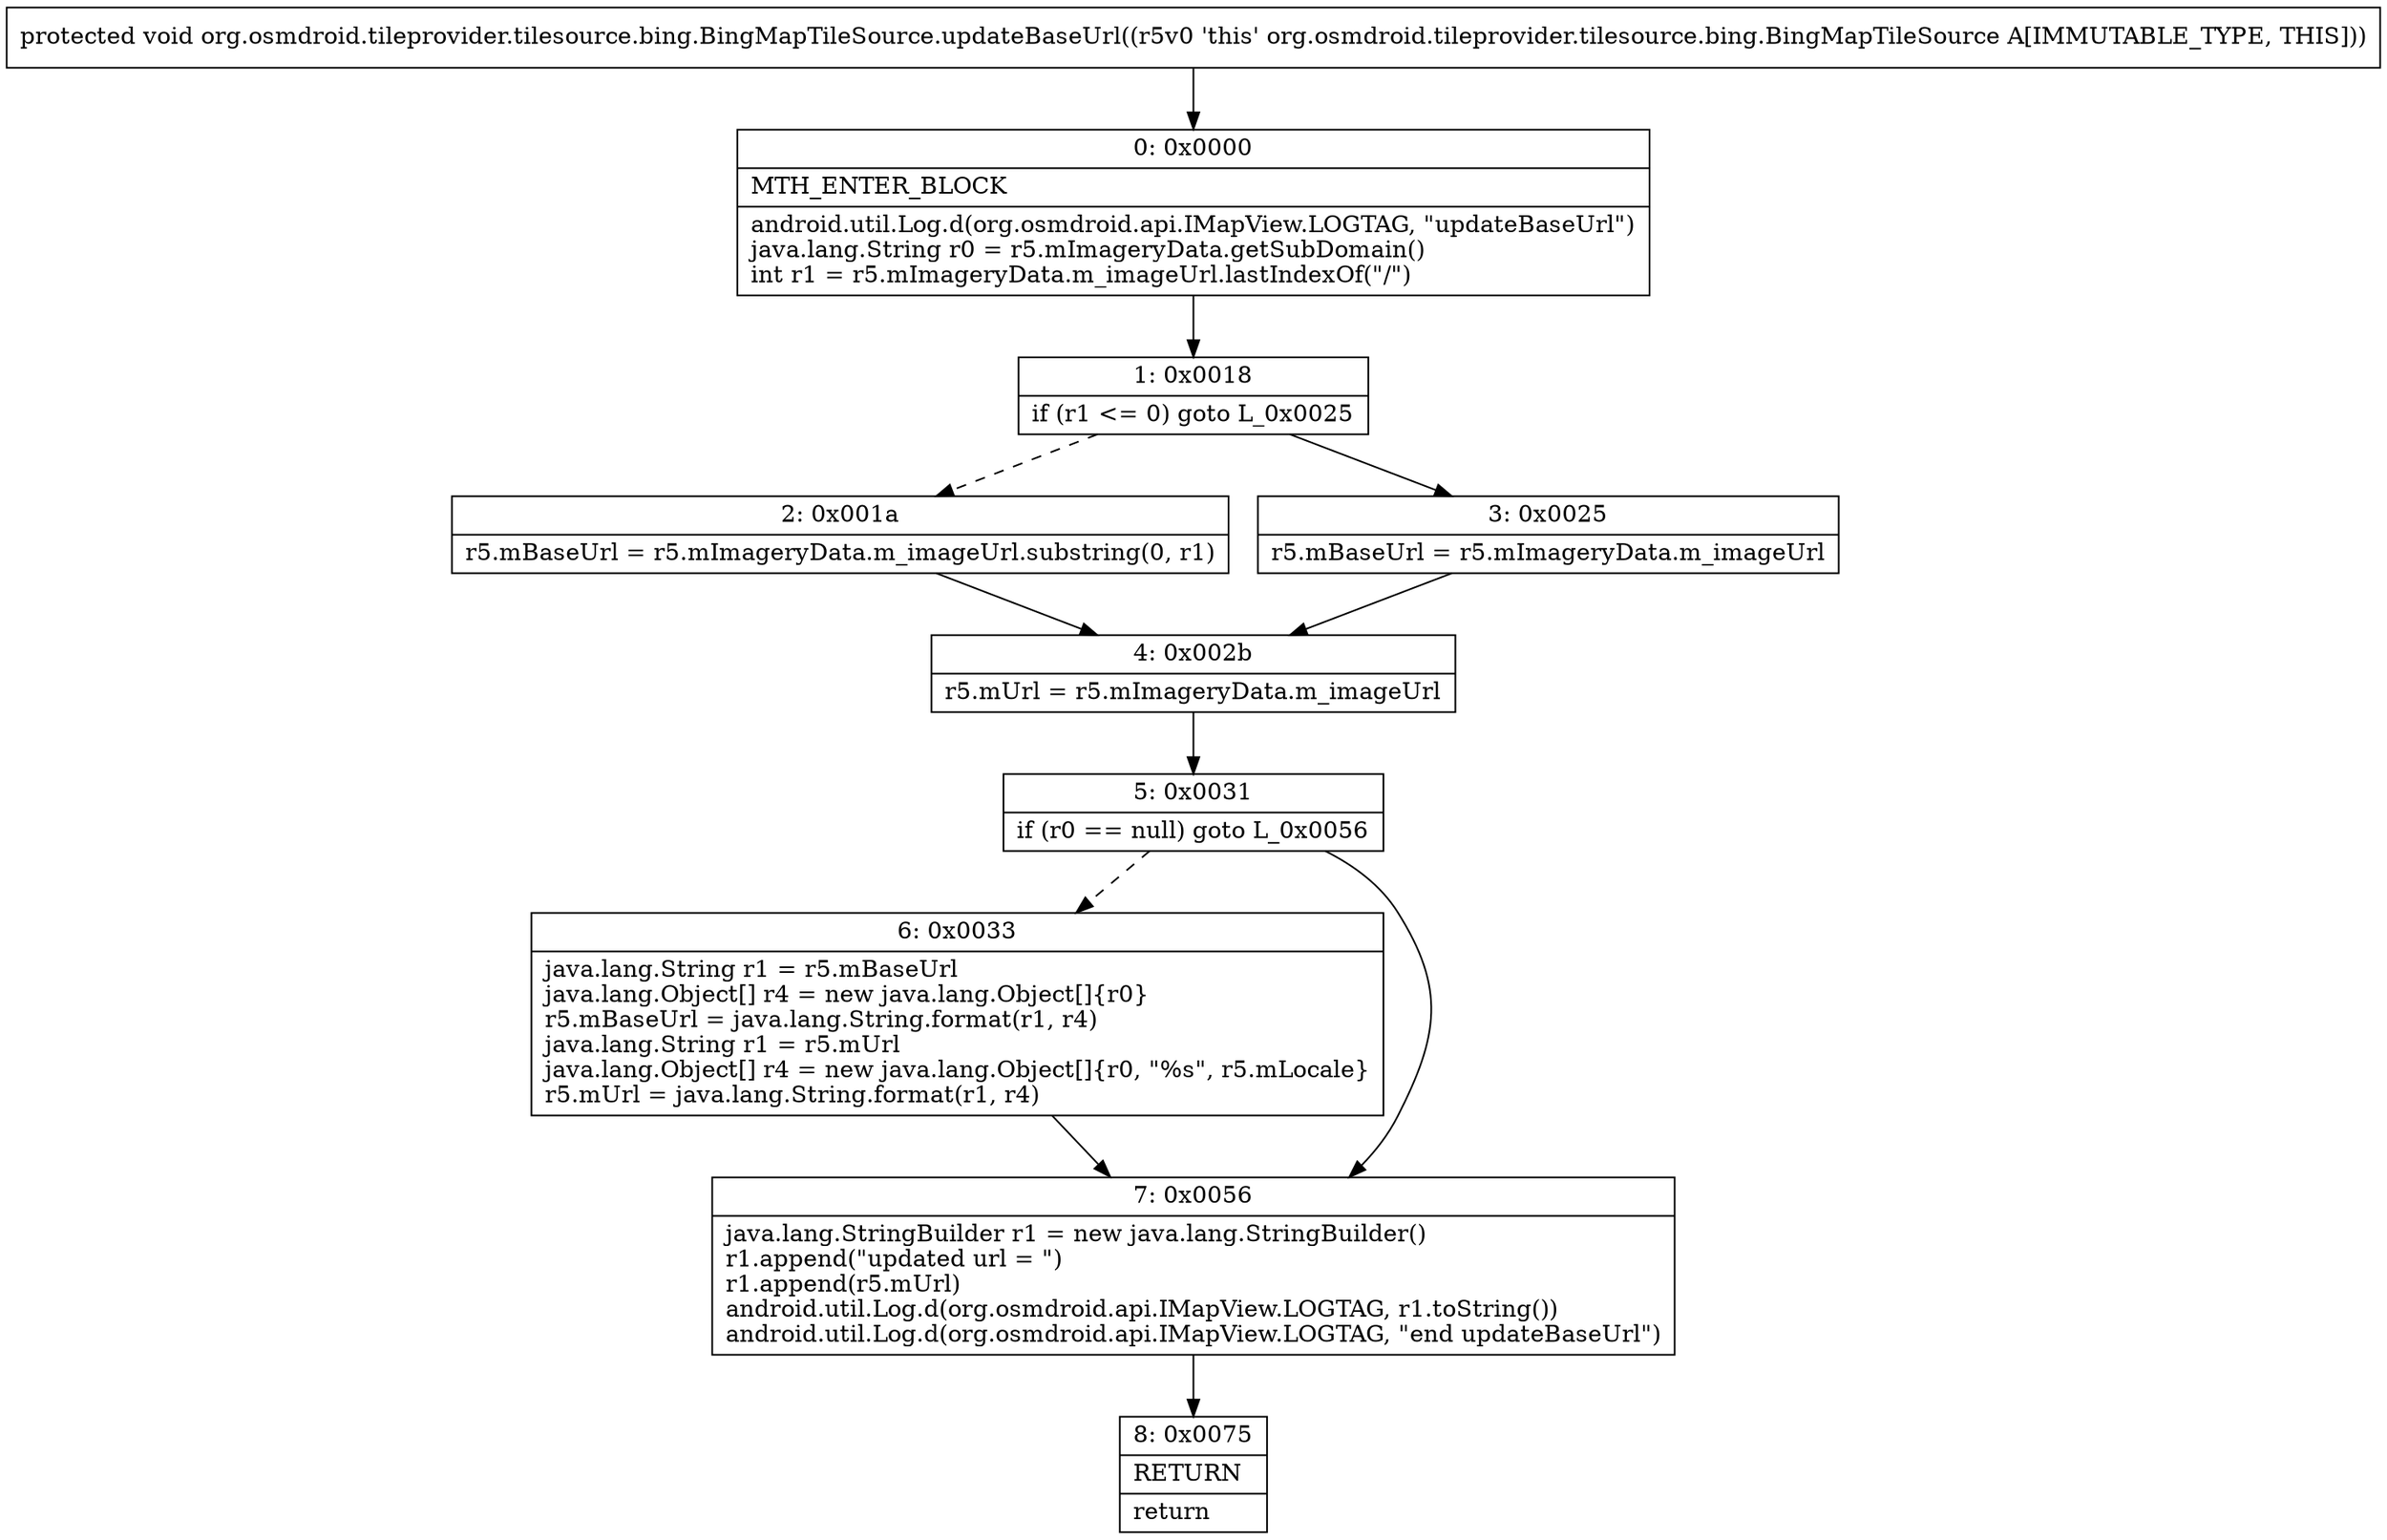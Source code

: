 digraph "CFG fororg.osmdroid.tileprovider.tilesource.bing.BingMapTileSource.updateBaseUrl()V" {
Node_0 [shape=record,label="{0\:\ 0x0000|MTH_ENTER_BLOCK\l|android.util.Log.d(org.osmdroid.api.IMapView.LOGTAG, \"updateBaseUrl\")\ljava.lang.String r0 = r5.mImageryData.getSubDomain()\lint r1 = r5.mImageryData.m_imageUrl.lastIndexOf(\"\/\")\l}"];
Node_1 [shape=record,label="{1\:\ 0x0018|if (r1 \<= 0) goto L_0x0025\l}"];
Node_2 [shape=record,label="{2\:\ 0x001a|r5.mBaseUrl = r5.mImageryData.m_imageUrl.substring(0, r1)\l}"];
Node_3 [shape=record,label="{3\:\ 0x0025|r5.mBaseUrl = r5.mImageryData.m_imageUrl\l}"];
Node_4 [shape=record,label="{4\:\ 0x002b|r5.mUrl = r5.mImageryData.m_imageUrl\l}"];
Node_5 [shape=record,label="{5\:\ 0x0031|if (r0 == null) goto L_0x0056\l}"];
Node_6 [shape=record,label="{6\:\ 0x0033|java.lang.String r1 = r5.mBaseUrl\ljava.lang.Object[] r4 = new java.lang.Object[]\{r0\}\lr5.mBaseUrl = java.lang.String.format(r1, r4)\ljava.lang.String r1 = r5.mUrl\ljava.lang.Object[] r4 = new java.lang.Object[]\{r0, \"%s\", r5.mLocale\}\lr5.mUrl = java.lang.String.format(r1, r4)\l}"];
Node_7 [shape=record,label="{7\:\ 0x0056|java.lang.StringBuilder r1 = new java.lang.StringBuilder()\lr1.append(\"updated url = \")\lr1.append(r5.mUrl)\landroid.util.Log.d(org.osmdroid.api.IMapView.LOGTAG, r1.toString())\landroid.util.Log.d(org.osmdroid.api.IMapView.LOGTAG, \"end updateBaseUrl\")\l}"];
Node_8 [shape=record,label="{8\:\ 0x0075|RETURN\l|return\l}"];
MethodNode[shape=record,label="{protected void org.osmdroid.tileprovider.tilesource.bing.BingMapTileSource.updateBaseUrl((r5v0 'this' org.osmdroid.tileprovider.tilesource.bing.BingMapTileSource A[IMMUTABLE_TYPE, THIS])) }"];
MethodNode -> Node_0;
Node_0 -> Node_1;
Node_1 -> Node_2[style=dashed];
Node_1 -> Node_3;
Node_2 -> Node_4;
Node_3 -> Node_4;
Node_4 -> Node_5;
Node_5 -> Node_6[style=dashed];
Node_5 -> Node_7;
Node_6 -> Node_7;
Node_7 -> Node_8;
}

